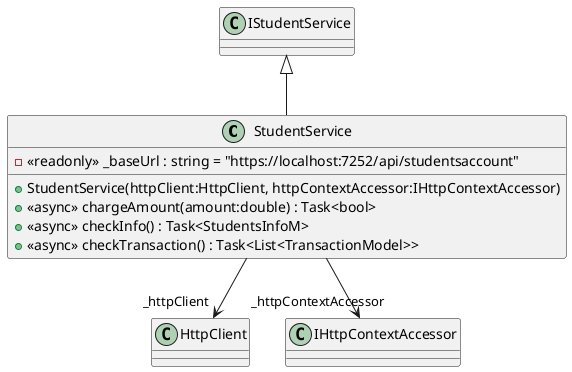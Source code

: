 @startuml
class StudentService {
    - <<readonly>> _baseUrl : string = "https://localhost:7252/api/studentsaccount"
    + StudentService(httpClient:HttpClient, httpContextAccessor:IHttpContextAccessor)
    + <<async>> chargeAmount(amount:double) : Task<bool>
    + <<async>> checkInfo() : Task<StudentsInfoM>
    + <<async>> checkTransaction() : Task<List<TransactionModel>>
}
IStudentService <|-- StudentService
StudentService --> "_httpClient" HttpClient
StudentService --> "_httpContextAccessor" IHttpContextAccessor
@enduml
